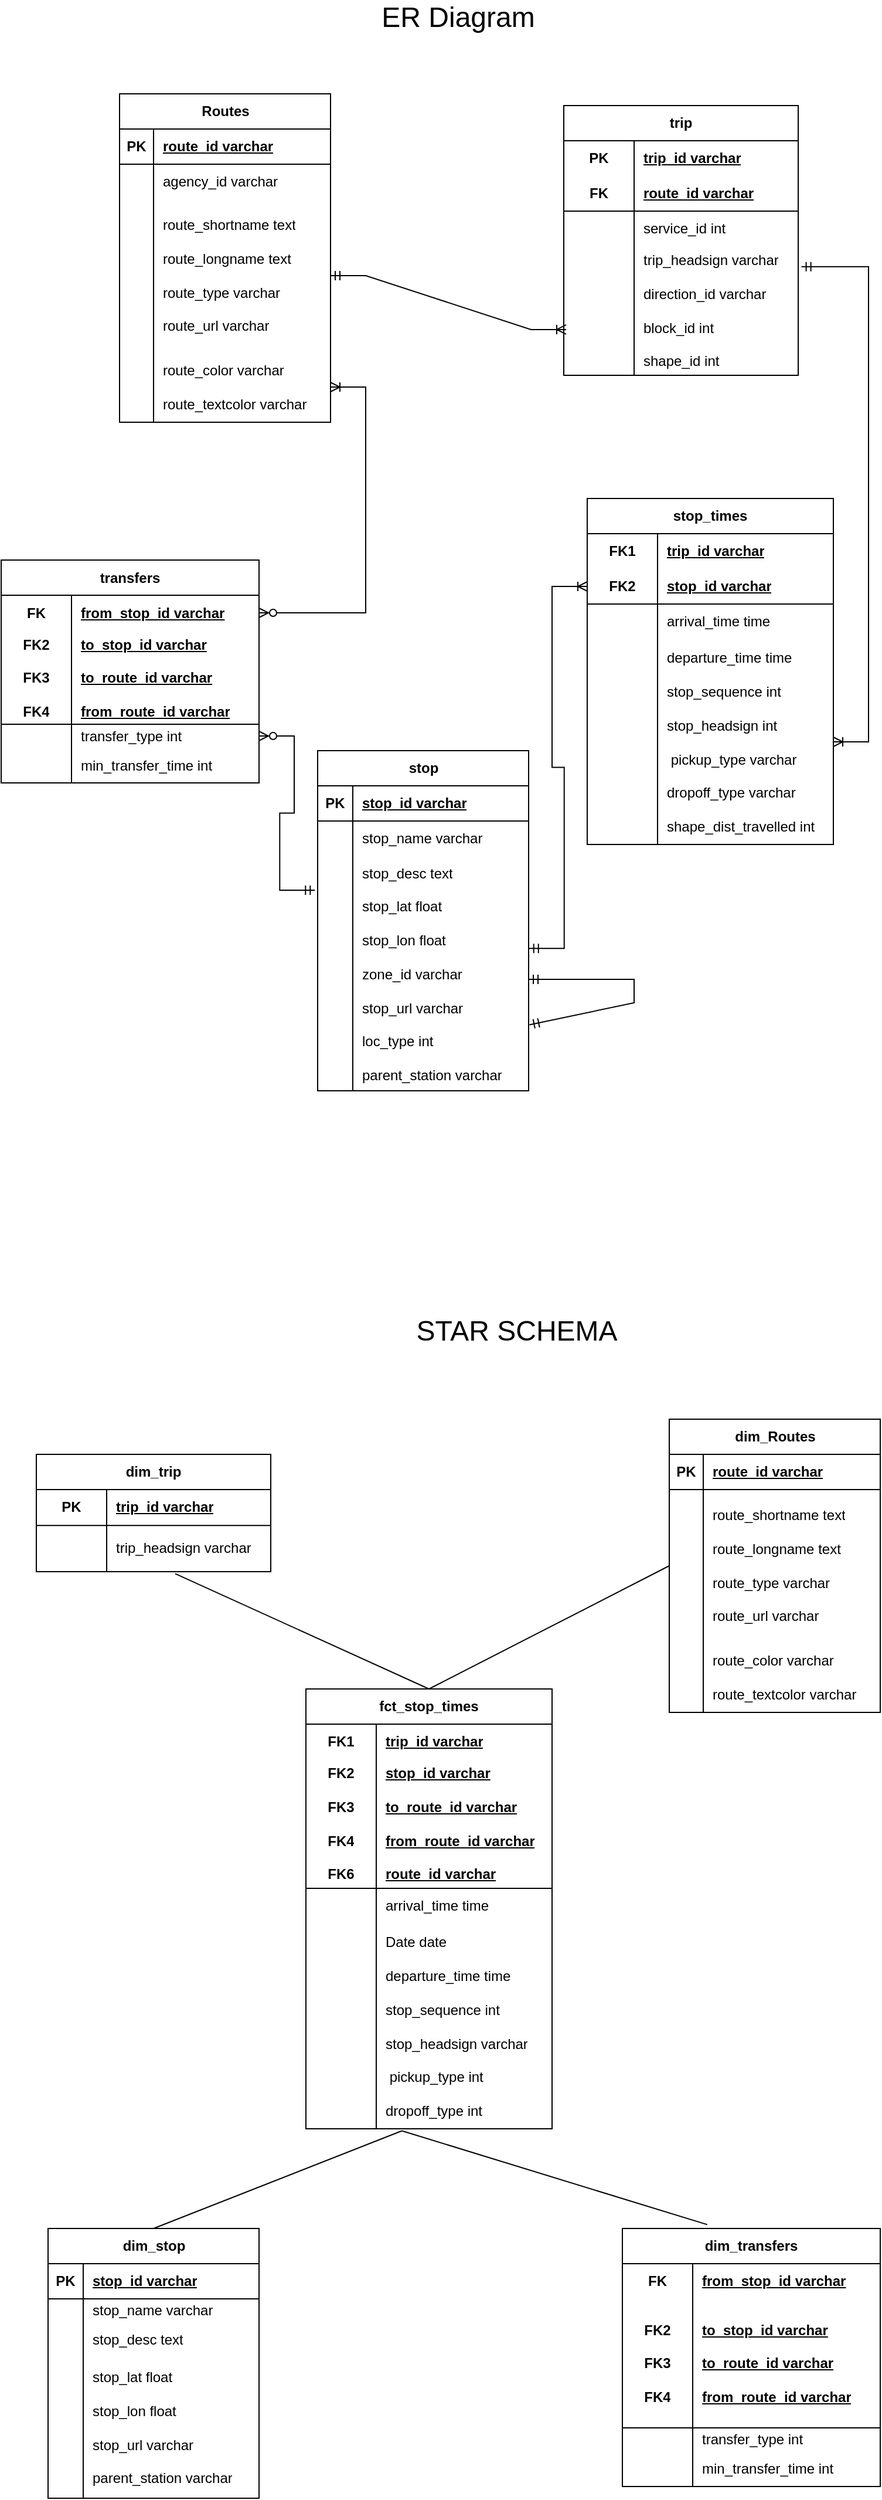 <mxfile version="22.0.2" type="device">
  <diagram id="R2lEEEUBdFMjLlhIrx00" name="Page-1">
    <mxGraphModel dx="1276" dy="606" grid="1" gridSize="10" guides="1" tooltips="1" connect="1" arrows="1" fold="1" page="1" pageScale="1" pageWidth="850" pageHeight="1100" math="0" shadow="0" extFonts="Permanent Marker^https://fonts.googleapis.com/css?family=Permanent+Marker">
      <root>
        <mxCell id="0" />
        <mxCell id="1" parent="0" />
        <mxCell id="BN0zJVYFSK5SitSiGwVD-1" value="Routes" style="shape=table;startSize=30;container=1;collapsible=1;childLayout=tableLayout;fixedRows=1;rowLines=0;fontStyle=1;align=center;resizeLast=1;html=1;" parent="1" vertex="1">
          <mxGeometry x="111" y="130" width="180" height="280" as="geometry" />
        </mxCell>
        <mxCell id="BN0zJVYFSK5SitSiGwVD-2" value="" style="shape=tableRow;horizontal=0;startSize=0;swimlaneHead=0;swimlaneBody=0;fillColor=none;collapsible=0;dropTarget=0;points=[[0,0.5],[1,0.5]];portConstraint=eastwest;top=0;left=0;right=0;bottom=1;" parent="BN0zJVYFSK5SitSiGwVD-1" vertex="1">
          <mxGeometry y="30" width="180" height="30" as="geometry" />
        </mxCell>
        <mxCell id="BN0zJVYFSK5SitSiGwVD-3" value="PK" style="shape=partialRectangle;connectable=0;fillColor=none;top=0;left=0;bottom=0;right=0;fontStyle=1;overflow=hidden;whiteSpace=wrap;html=1;" parent="BN0zJVYFSK5SitSiGwVD-2" vertex="1">
          <mxGeometry width="29" height="30" as="geometry">
            <mxRectangle width="29" height="30" as="alternateBounds" />
          </mxGeometry>
        </mxCell>
        <mxCell id="BN0zJVYFSK5SitSiGwVD-4" value="route_id varchar" style="shape=partialRectangle;connectable=0;fillColor=none;top=0;left=0;bottom=0;right=0;align=left;spacingLeft=6;fontStyle=5;overflow=hidden;whiteSpace=wrap;html=1;" parent="BN0zJVYFSK5SitSiGwVD-2" vertex="1">
          <mxGeometry x="29" width="151" height="30" as="geometry">
            <mxRectangle width="151" height="30" as="alternateBounds" />
          </mxGeometry>
        </mxCell>
        <mxCell id="BN0zJVYFSK5SitSiGwVD-5" value="" style="shape=tableRow;horizontal=0;startSize=0;swimlaneHead=0;swimlaneBody=0;fillColor=none;collapsible=0;dropTarget=0;points=[[0,0.5],[1,0.5]];portConstraint=eastwest;top=0;left=0;right=0;bottom=0;" parent="BN0zJVYFSK5SitSiGwVD-1" vertex="1">
          <mxGeometry y="60" width="180" height="30" as="geometry" />
        </mxCell>
        <mxCell id="BN0zJVYFSK5SitSiGwVD-6" value="" style="shape=partialRectangle;connectable=0;fillColor=none;top=0;left=0;bottom=0;right=0;editable=1;overflow=hidden;whiteSpace=wrap;html=1;" parent="BN0zJVYFSK5SitSiGwVD-5" vertex="1">
          <mxGeometry width="29" height="30" as="geometry">
            <mxRectangle width="29" height="30" as="alternateBounds" />
          </mxGeometry>
        </mxCell>
        <mxCell id="BN0zJVYFSK5SitSiGwVD-7" value="agency_id varchar" style="shape=partialRectangle;connectable=0;fillColor=none;top=0;left=0;bottom=0;right=0;align=left;spacingLeft=6;overflow=hidden;whiteSpace=wrap;html=1;" parent="BN0zJVYFSK5SitSiGwVD-5" vertex="1">
          <mxGeometry x="29" width="151" height="30" as="geometry">
            <mxRectangle width="151" height="30" as="alternateBounds" />
          </mxGeometry>
        </mxCell>
        <mxCell id="BN0zJVYFSK5SitSiGwVD-8" value="" style="shape=tableRow;horizontal=0;startSize=0;swimlaneHead=0;swimlaneBody=0;fillColor=none;collapsible=0;dropTarget=0;points=[[0,0.5],[1,0.5]];portConstraint=eastwest;top=0;left=0;right=0;bottom=0;" parent="BN0zJVYFSK5SitSiGwVD-1" vertex="1">
          <mxGeometry y="90" width="180" height="130" as="geometry" />
        </mxCell>
        <mxCell id="BN0zJVYFSK5SitSiGwVD-9" value="" style="shape=partialRectangle;connectable=0;fillColor=none;top=0;left=0;bottom=0;right=0;editable=1;overflow=hidden;whiteSpace=wrap;html=1;" parent="BN0zJVYFSK5SitSiGwVD-8" vertex="1">
          <mxGeometry width="29" height="130" as="geometry">
            <mxRectangle width="29" height="130" as="alternateBounds" />
          </mxGeometry>
        </mxCell>
        <mxCell id="BN0zJVYFSK5SitSiGwVD-10" value="route_shortname text&lt;br&gt;&lt;br&gt;route_longname text&lt;br&gt;&lt;br&gt;route_type varchar&lt;br&gt;&lt;br&gt;route_url varchar" style="shape=partialRectangle;connectable=0;fillColor=none;top=0;left=0;bottom=0;right=0;align=left;spacingLeft=6;overflow=hidden;whiteSpace=wrap;html=1;" parent="BN0zJVYFSK5SitSiGwVD-8" vertex="1">
          <mxGeometry x="29" width="151" height="130" as="geometry">
            <mxRectangle width="151" height="130" as="alternateBounds" />
          </mxGeometry>
        </mxCell>
        <mxCell id="BN0zJVYFSK5SitSiGwVD-11" value="" style="shape=tableRow;horizontal=0;startSize=0;swimlaneHead=0;swimlaneBody=0;fillColor=none;collapsible=0;dropTarget=0;points=[[0,0.5],[1,0.5]];portConstraint=eastwest;top=0;left=0;right=0;bottom=0;" parent="BN0zJVYFSK5SitSiGwVD-1" vertex="1">
          <mxGeometry y="220" width="180" height="60" as="geometry" />
        </mxCell>
        <mxCell id="BN0zJVYFSK5SitSiGwVD-12" value="" style="shape=partialRectangle;connectable=0;fillColor=none;top=0;left=0;bottom=0;right=0;editable=1;overflow=hidden;whiteSpace=wrap;html=1;" parent="BN0zJVYFSK5SitSiGwVD-11" vertex="1">
          <mxGeometry width="29" height="60" as="geometry">
            <mxRectangle width="29" height="60" as="alternateBounds" />
          </mxGeometry>
        </mxCell>
        <mxCell id="BN0zJVYFSK5SitSiGwVD-13" value="route_color varchar&lt;br&gt;&lt;br&gt;route_textcolor varchar" style="shape=partialRectangle;connectable=0;fillColor=none;top=0;left=0;bottom=0;right=0;align=left;spacingLeft=6;overflow=hidden;whiteSpace=wrap;html=1;" parent="BN0zJVYFSK5SitSiGwVD-11" vertex="1">
          <mxGeometry x="29" width="151" height="60" as="geometry">
            <mxRectangle width="151" height="60" as="alternateBounds" />
          </mxGeometry>
        </mxCell>
        <mxCell id="BN0zJVYFSK5SitSiGwVD-27" value="trip" style="shape=table;startSize=30;container=1;collapsible=1;childLayout=tableLayout;fixedRows=1;rowLines=0;fontStyle=1;align=center;resizeLast=1;html=1;whiteSpace=wrap;" parent="1" vertex="1">
          <mxGeometry x="490" y="140" width="200" height="230" as="geometry" />
        </mxCell>
        <mxCell id="BN0zJVYFSK5SitSiGwVD-28" value="" style="shape=tableRow;horizontal=0;startSize=0;swimlaneHead=0;swimlaneBody=0;fillColor=none;collapsible=0;dropTarget=0;points=[[0,0.5],[1,0.5]];portConstraint=eastwest;top=0;left=0;right=0;bottom=0;html=1;" parent="BN0zJVYFSK5SitSiGwVD-27" vertex="1">
          <mxGeometry y="30" width="200" height="30" as="geometry" />
        </mxCell>
        <mxCell id="BN0zJVYFSK5SitSiGwVD-29" value="PK" style="shape=partialRectangle;connectable=0;fillColor=none;top=0;left=0;bottom=0;right=0;fontStyle=1;overflow=hidden;html=1;whiteSpace=wrap;" parent="BN0zJVYFSK5SitSiGwVD-28" vertex="1">
          <mxGeometry width="60" height="30" as="geometry">
            <mxRectangle width="60" height="30" as="alternateBounds" />
          </mxGeometry>
        </mxCell>
        <mxCell id="BN0zJVYFSK5SitSiGwVD-30" value="trip_id varchar" style="shape=partialRectangle;connectable=0;fillColor=none;top=0;left=0;bottom=0;right=0;align=left;spacingLeft=6;fontStyle=5;overflow=hidden;html=1;whiteSpace=wrap;" parent="BN0zJVYFSK5SitSiGwVD-28" vertex="1">
          <mxGeometry x="60" width="140" height="30" as="geometry">
            <mxRectangle width="140" height="30" as="alternateBounds" />
          </mxGeometry>
        </mxCell>
        <mxCell id="BN0zJVYFSK5SitSiGwVD-31" value="" style="shape=tableRow;horizontal=0;startSize=0;swimlaneHead=0;swimlaneBody=0;fillColor=none;collapsible=0;dropTarget=0;points=[[0,0.5],[1,0.5]];portConstraint=eastwest;top=0;left=0;right=0;bottom=1;html=1;" parent="BN0zJVYFSK5SitSiGwVD-27" vertex="1">
          <mxGeometry y="60" width="200" height="30" as="geometry" />
        </mxCell>
        <mxCell id="BN0zJVYFSK5SitSiGwVD-32" value="FK" style="shape=partialRectangle;connectable=0;fillColor=none;top=0;left=0;bottom=0;right=0;fontStyle=1;overflow=hidden;html=1;whiteSpace=wrap;" parent="BN0zJVYFSK5SitSiGwVD-31" vertex="1">
          <mxGeometry width="60" height="30" as="geometry">
            <mxRectangle width="60" height="30" as="alternateBounds" />
          </mxGeometry>
        </mxCell>
        <mxCell id="BN0zJVYFSK5SitSiGwVD-33" value="route_id varchar" style="shape=partialRectangle;connectable=0;fillColor=none;top=0;left=0;bottom=0;right=0;align=left;spacingLeft=6;fontStyle=5;overflow=hidden;html=1;whiteSpace=wrap;" parent="BN0zJVYFSK5SitSiGwVD-31" vertex="1">
          <mxGeometry x="60" width="140" height="30" as="geometry">
            <mxRectangle width="140" height="30" as="alternateBounds" />
          </mxGeometry>
        </mxCell>
        <mxCell id="BN0zJVYFSK5SitSiGwVD-34" value="" style="shape=tableRow;horizontal=0;startSize=0;swimlaneHead=0;swimlaneBody=0;fillColor=none;collapsible=0;dropTarget=0;points=[[0,0.5],[1,0.5]];portConstraint=eastwest;top=0;left=0;right=0;bottom=0;html=1;" parent="BN0zJVYFSK5SitSiGwVD-27" vertex="1">
          <mxGeometry y="90" width="200" height="30" as="geometry" />
        </mxCell>
        <mxCell id="BN0zJVYFSK5SitSiGwVD-35" value="" style="shape=partialRectangle;connectable=0;fillColor=none;top=0;left=0;bottom=0;right=0;editable=1;overflow=hidden;html=1;whiteSpace=wrap;" parent="BN0zJVYFSK5SitSiGwVD-34" vertex="1">
          <mxGeometry width="60" height="30" as="geometry">
            <mxRectangle width="60" height="30" as="alternateBounds" />
          </mxGeometry>
        </mxCell>
        <mxCell id="BN0zJVYFSK5SitSiGwVD-36" value="service_id int" style="shape=partialRectangle;connectable=0;fillColor=none;top=0;left=0;bottom=0;right=0;align=left;spacingLeft=6;overflow=hidden;html=1;whiteSpace=wrap;" parent="BN0zJVYFSK5SitSiGwVD-34" vertex="1">
          <mxGeometry x="60" width="140" height="30" as="geometry">
            <mxRectangle width="140" height="30" as="alternateBounds" />
          </mxGeometry>
        </mxCell>
        <mxCell id="BN0zJVYFSK5SitSiGwVD-37" value="" style="shape=tableRow;horizontal=0;startSize=0;swimlaneHead=0;swimlaneBody=0;fillColor=none;collapsible=0;dropTarget=0;points=[[0,0.5],[1,0.5]];portConstraint=eastwest;top=0;left=0;right=0;bottom=0;html=1;" parent="BN0zJVYFSK5SitSiGwVD-27" vertex="1">
          <mxGeometry y="120" width="200" height="110" as="geometry" />
        </mxCell>
        <mxCell id="BN0zJVYFSK5SitSiGwVD-38" value="" style="shape=partialRectangle;connectable=0;fillColor=none;top=0;left=0;bottom=0;right=0;editable=1;overflow=hidden;html=1;whiteSpace=wrap;" parent="BN0zJVYFSK5SitSiGwVD-37" vertex="1">
          <mxGeometry width="60" height="110" as="geometry">
            <mxRectangle width="60" height="110" as="alternateBounds" />
          </mxGeometry>
        </mxCell>
        <mxCell id="BN0zJVYFSK5SitSiGwVD-39" value="trip_headsign varchar&lt;br&gt;&lt;br&gt;direction_id varchar&lt;br&gt;&lt;br&gt;block_id int&lt;br&gt;&lt;br&gt;shape_id int" style="shape=partialRectangle;connectable=0;fillColor=none;top=0;left=0;bottom=0;right=0;align=left;spacingLeft=6;overflow=hidden;html=1;whiteSpace=wrap;" parent="BN0zJVYFSK5SitSiGwVD-37" vertex="1">
          <mxGeometry x="60" width="140" height="110" as="geometry">
            <mxRectangle width="140" height="110" as="alternateBounds" />
          </mxGeometry>
        </mxCell>
        <mxCell id="BN0zJVYFSK5SitSiGwVD-54" value="stop_times" style="shape=table;startSize=30;container=1;collapsible=1;childLayout=tableLayout;fixedRows=1;rowLines=0;fontStyle=1;align=center;resizeLast=1;html=1;whiteSpace=wrap;" parent="1" vertex="1">
          <mxGeometry x="510" y="475" width="210" height="295" as="geometry" />
        </mxCell>
        <mxCell id="BN0zJVYFSK5SitSiGwVD-55" value="" style="shape=tableRow;horizontal=0;startSize=0;swimlaneHead=0;swimlaneBody=0;fillColor=none;collapsible=0;dropTarget=0;points=[[0,0.5],[1,0.5]];portConstraint=eastwest;top=0;left=0;right=0;bottom=0;html=1;" parent="BN0zJVYFSK5SitSiGwVD-54" vertex="1">
          <mxGeometry y="30" width="210" height="30" as="geometry" />
        </mxCell>
        <mxCell id="BN0zJVYFSK5SitSiGwVD-56" value="FK1" style="shape=partialRectangle;connectable=0;fillColor=none;top=0;left=0;bottom=0;right=0;fontStyle=1;overflow=hidden;html=1;whiteSpace=wrap;" parent="BN0zJVYFSK5SitSiGwVD-55" vertex="1">
          <mxGeometry width="60" height="30" as="geometry">
            <mxRectangle width="60" height="30" as="alternateBounds" />
          </mxGeometry>
        </mxCell>
        <mxCell id="BN0zJVYFSK5SitSiGwVD-57" value="trip_id varchar" style="shape=partialRectangle;connectable=0;fillColor=none;top=0;left=0;bottom=0;right=0;align=left;spacingLeft=6;fontStyle=5;overflow=hidden;html=1;whiteSpace=wrap;" parent="BN0zJVYFSK5SitSiGwVD-55" vertex="1">
          <mxGeometry x="60" width="150" height="30" as="geometry">
            <mxRectangle width="150" height="30" as="alternateBounds" />
          </mxGeometry>
        </mxCell>
        <mxCell id="BN0zJVYFSK5SitSiGwVD-58" value="" style="shape=tableRow;horizontal=0;startSize=0;swimlaneHead=0;swimlaneBody=0;fillColor=none;collapsible=0;dropTarget=0;points=[[0,0.5],[1,0.5]];portConstraint=eastwest;top=0;left=0;right=0;bottom=1;html=1;" parent="BN0zJVYFSK5SitSiGwVD-54" vertex="1">
          <mxGeometry y="60" width="210" height="30" as="geometry" />
        </mxCell>
        <mxCell id="BN0zJVYFSK5SitSiGwVD-59" value="FK2" style="shape=partialRectangle;connectable=0;fillColor=none;top=0;left=0;bottom=0;right=0;fontStyle=1;overflow=hidden;html=1;whiteSpace=wrap;" parent="BN0zJVYFSK5SitSiGwVD-58" vertex="1">
          <mxGeometry width="60" height="30" as="geometry">
            <mxRectangle width="60" height="30" as="alternateBounds" />
          </mxGeometry>
        </mxCell>
        <mxCell id="BN0zJVYFSK5SitSiGwVD-60" value="stop_id varchar" style="shape=partialRectangle;connectable=0;fillColor=none;top=0;left=0;bottom=0;right=0;align=left;spacingLeft=6;fontStyle=5;overflow=hidden;html=1;whiteSpace=wrap;" parent="BN0zJVYFSK5SitSiGwVD-58" vertex="1">
          <mxGeometry x="60" width="150" height="30" as="geometry">
            <mxRectangle width="150" height="30" as="alternateBounds" />
          </mxGeometry>
        </mxCell>
        <mxCell id="BN0zJVYFSK5SitSiGwVD-61" value="" style="shape=tableRow;horizontal=0;startSize=0;swimlaneHead=0;swimlaneBody=0;fillColor=none;collapsible=0;dropTarget=0;points=[[0,0.5],[1,0.5]];portConstraint=eastwest;top=0;left=0;right=0;bottom=0;html=1;" parent="BN0zJVYFSK5SitSiGwVD-54" vertex="1">
          <mxGeometry y="90" width="210" height="30" as="geometry" />
        </mxCell>
        <mxCell id="BN0zJVYFSK5SitSiGwVD-62" value="" style="shape=partialRectangle;connectable=0;fillColor=none;top=0;left=0;bottom=0;right=0;editable=1;overflow=hidden;html=1;whiteSpace=wrap;" parent="BN0zJVYFSK5SitSiGwVD-61" vertex="1">
          <mxGeometry width="60" height="30" as="geometry">
            <mxRectangle width="60" height="30" as="alternateBounds" />
          </mxGeometry>
        </mxCell>
        <mxCell id="BN0zJVYFSK5SitSiGwVD-63" value="arrival_time time" style="shape=partialRectangle;connectable=0;fillColor=none;top=0;left=0;bottom=0;right=0;align=left;spacingLeft=6;overflow=hidden;html=1;whiteSpace=wrap;" parent="BN0zJVYFSK5SitSiGwVD-61" vertex="1">
          <mxGeometry x="60" width="150" height="30" as="geometry">
            <mxRectangle width="150" height="30" as="alternateBounds" />
          </mxGeometry>
        </mxCell>
        <mxCell id="BN0zJVYFSK5SitSiGwVD-64" value="" style="shape=tableRow;horizontal=0;startSize=0;swimlaneHead=0;swimlaneBody=0;fillColor=none;collapsible=0;dropTarget=0;points=[[0,0.5],[1,0.5]];portConstraint=eastwest;top=0;left=0;right=0;bottom=0;html=1;" parent="BN0zJVYFSK5SitSiGwVD-54" vertex="1">
          <mxGeometry y="120" width="210" height="175" as="geometry" />
        </mxCell>
        <mxCell id="BN0zJVYFSK5SitSiGwVD-65" value="" style="shape=partialRectangle;connectable=0;fillColor=none;top=0;left=0;bottom=0;right=0;editable=1;overflow=hidden;html=1;whiteSpace=wrap;" parent="BN0zJVYFSK5SitSiGwVD-64" vertex="1">
          <mxGeometry width="60" height="175" as="geometry">
            <mxRectangle width="60" height="175" as="alternateBounds" />
          </mxGeometry>
        </mxCell>
        <mxCell id="BN0zJVYFSK5SitSiGwVD-66" value="departure_time time&lt;br&gt;&lt;br&gt;stop_sequence int&lt;br&gt;&lt;br&gt;stop_headsign int&lt;br&gt;&lt;br&gt;&amp;nbsp;pickup_type varchar&lt;br&gt;&lt;br&gt;dropoff_type varchar&lt;br&gt;&lt;br&gt;shape_dist_travelled int" style="shape=partialRectangle;connectable=0;fillColor=none;top=0;left=0;bottom=0;right=0;align=left;spacingLeft=6;overflow=hidden;html=1;whiteSpace=wrap;" parent="BN0zJVYFSK5SitSiGwVD-64" vertex="1">
          <mxGeometry x="60" width="150" height="175" as="geometry">
            <mxRectangle width="150" height="175" as="alternateBounds" />
          </mxGeometry>
        </mxCell>
        <mxCell id="BN0zJVYFSK5SitSiGwVD-67" value="transfers" style="shape=table;startSize=30;container=1;collapsible=1;childLayout=tableLayout;fixedRows=1;rowLines=0;fontStyle=1;align=center;resizeLast=1;html=1;whiteSpace=wrap;" parent="1" vertex="1">
          <mxGeometry x="10" y="527.5" width="220" height="190" as="geometry" />
        </mxCell>
        <mxCell id="BN0zJVYFSK5SitSiGwVD-68" value="" style="shape=tableRow;horizontal=0;startSize=0;swimlaneHead=0;swimlaneBody=0;fillColor=none;collapsible=0;dropTarget=0;points=[[0,0.5],[1,0.5]];portConstraint=eastwest;top=0;left=0;right=0;bottom=0;html=1;" parent="BN0zJVYFSK5SitSiGwVD-67" vertex="1">
          <mxGeometry y="30" width="220" height="30" as="geometry" />
        </mxCell>
        <mxCell id="BN0zJVYFSK5SitSiGwVD-69" value="FK" style="shape=partialRectangle;connectable=0;fillColor=none;top=0;left=0;bottom=0;right=0;fontStyle=1;overflow=hidden;html=1;whiteSpace=wrap;" parent="BN0zJVYFSK5SitSiGwVD-68" vertex="1">
          <mxGeometry width="60" height="30" as="geometry">
            <mxRectangle width="60" height="30" as="alternateBounds" />
          </mxGeometry>
        </mxCell>
        <mxCell id="BN0zJVYFSK5SitSiGwVD-70" value="from_stop_id varchar" style="shape=partialRectangle;connectable=0;fillColor=none;top=0;left=0;bottom=0;right=0;align=left;spacingLeft=6;fontStyle=5;overflow=hidden;html=1;whiteSpace=wrap;" parent="BN0zJVYFSK5SitSiGwVD-68" vertex="1">
          <mxGeometry x="60" width="160" height="30" as="geometry">
            <mxRectangle width="160" height="30" as="alternateBounds" />
          </mxGeometry>
        </mxCell>
        <mxCell id="BN0zJVYFSK5SitSiGwVD-71" value="" style="shape=tableRow;horizontal=0;startSize=0;swimlaneHead=0;swimlaneBody=0;fillColor=none;collapsible=0;dropTarget=0;points=[[0,0.5],[1,0.5]];portConstraint=eastwest;top=0;left=0;right=0;bottom=1;html=1;" parent="BN0zJVYFSK5SitSiGwVD-67" vertex="1">
          <mxGeometry y="60" width="220" height="80" as="geometry" />
        </mxCell>
        <mxCell id="BN0zJVYFSK5SitSiGwVD-72" value="FK2&lt;br&gt;&lt;br&gt;FK3&lt;br&gt;&lt;br&gt;FK4" style="shape=partialRectangle;connectable=0;fillColor=none;top=0;left=0;bottom=0;right=0;fontStyle=1;overflow=hidden;html=1;whiteSpace=wrap;" parent="BN0zJVYFSK5SitSiGwVD-71" vertex="1">
          <mxGeometry width="60" height="80" as="geometry">
            <mxRectangle width="60" height="80" as="alternateBounds" />
          </mxGeometry>
        </mxCell>
        <mxCell id="BN0zJVYFSK5SitSiGwVD-73" value="to_stop_id varchar&lt;br&gt;&lt;br&gt;to_route_id varchar&lt;br&gt;&lt;br&gt;from_route_id varchar" style="shape=partialRectangle;connectable=0;fillColor=none;top=0;left=0;bottom=0;right=0;align=left;spacingLeft=6;fontStyle=5;overflow=hidden;html=1;whiteSpace=wrap;" parent="BN0zJVYFSK5SitSiGwVD-71" vertex="1">
          <mxGeometry x="60" width="160" height="80" as="geometry">
            <mxRectangle width="160" height="80" as="alternateBounds" />
          </mxGeometry>
        </mxCell>
        <mxCell id="BN0zJVYFSK5SitSiGwVD-74" value="" style="shape=tableRow;horizontal=0;startSize=0;swimlaneHead=0;swimlaneBody=0;fillColor=none;collapsible=0;dropTarget=0;points=[[0,0.5],[1,0.5]];portConstraint=eastwest;top=0;left=0;right=0;bottom=0;html=1;" parent="BN0zJVYFSK5SitSiGwVD-67" vertex="1">
          <mxGeometry y="140" width="220" height="20" as="geometry" />
        </mxCell>
        <mxCell id="BN0zJVYFSK5SitSiGwVD-75" value="" style="shape=partialRectangle;connectable=0;fillColor=none;top=0;left=0;bottom=0;right=0;editable=1;overflow=hidden;html=1;whiteSpace=wrap;" parent="BN0zJVYFSK5SitSiGwVD-74" vertex="1">
          <mxGeometry width="60" height="20" as="geometry">
            <mxRectangle width="60" height="20" as="alternateBounds" />
          </mxGeometry>
        </mxCell>
        <mxCell id="BN0zJVYFSK5SitSiGwVD-76" value="transfer_type int" style="shape=partialRectangle;connectable=0;fillColor=none;top=0;left=0;bottom=0;right=0;align=left;spacingLeft=6;overflow=hidden;html=1;whiteSpace=wrap;" parent="BN0zJVYFSK5SitSiGwVD-74" vertex="1">
          <mxGeometry x="60" width="160" height="20" as="geometry">
            <mxRectangle width="160" height="20" as="alternateBounds" />
          </mxGeometry>
        </mxCell>
        <mxCell id="BN0zJVYFSK5SitSiGwVD-77" value="" style="shape=tableRow;horizontal=0;startSize=0;swimlaneHead=0;swimlaneBody=0;fillColor=none;collapsible=0;dropTarget=0;points=[[0,0.5],[1,0.5]];portConstraint=eastwest;top=0;left=0;right=0;bottom=0;html=1;" parent="BN0zJVYFSK5SitSiGwVD-67" vertex="1">
          <mxGeometry y="160" width="220" height="30" as="geometry" />
        </mxCell>
        <mxCell id="BN0zJVYFSK5SitSiGwVD-78" value="" style="shape=partialRectangle;connectable=0;fillColor=none;top=0;left=0;bottom=0;right=0;editable=1;overflow=hidden;html=1;whiteSpace=wrap;" parent="BN0zJVYFSK5SitSiGwVD-77" vertex="1">
          <mxGeometry width="60" height="30" as="geometry">
            <mxRectangle width="60" height="30" as="alternateBounds" />
          </mxGeometry>
        </mxCell>
        <mxCell id="BN0zJVYFSK5SitSiGwVD-79" value="min_transfer_time int" style="shape=partialRectangle;connectable=0;fillColor=none;top=0;left=0;bottom=0;right=0;align=left;spacingLeft=6;overflow=hidden;html=1;whiteSpace=wrap;" parent="BN0zJVYFSK5SitSiGwVD-77" vertex="1">
          <mxGeometry x="60" width="160" height="30" as="geometry">
            <mxRectangle width="160" height="30" as="alternateBounds" />
          </mxGeometry>
        </mxCell>
        <mxCell id="BN0zJVYFSK5SitSiGwVD-82" value="" style="edgeStyle=entityRelationEdgeStyle;fontSize=12;html=1;endArrow=ERoneToMany;startArrow=ERmandOne;rounded=0;entryX=0;entryY=0.5;entryDx=0;entryDy=0;exitX=1.002;exitY=0.286;exitDx=0;exitDy=0;exitPerimeter=0;" parent="1" source="BN0zJVYFSK5SitSiGwVD-51" target="BN0zJVYFSK5SitSiGwVD-58" edge="1">
          <mxGeometry width="100" height="100" relative="1" as="geometry">
            <mxPoint x="300" y="655" as="sourcePoint" />
            <mxPoint x="400" y="555" as="targetPoint" />
          </mxGeometry>
        </mxCell>
        <mxCell id="BN0zJVYFSK5SitSiGwVD-83" value="" style="edgeStyle=entityRelationEdgeStyle;fontSize=12;html=1;endArrow=ERoneToMany;startArrow=ERmandOne;rounded=0;exitX=1.014;exitY=0.158;exitDx=0;exitDy=0;exitPerimeter=0;" parent="1" source="BN0zJVYFSK5SitSiGwVD-37" target="BN0zJVYFSK5SitSiGwVD-64" edge="1">
          <mxGeometry width="100" height="100" relative="1" as="geometry">
            <mxPoint x="370" y="550" as="sourcePoint" />
            <mxPoint x="470" y="450" as="targetPoint" />
            <Array as="points">
              <mxPoint x="410" y="440" />
            </Array>
          </mxGeometry>
        </mxCell>
        <mxCell id="BN0zJVYFSK5SitSiGwVD-152" value="" style="endArrow=none;html=1;rounded=0;exitX=0.5;exitY=0;exitDx=0;exitDy=0;entryX=0.592;entryY=1.042;entryDx=0;entryDy=0;entryPerimeter=0;" parent="1" source="BN0zJVYFSK5SitSiGwVD-99" target="BN0zJVYFSK5SitSiGwVD-148" edge="1">
          <mxGeometry relative="1" as="geometry">
            <mxPoint x="265" y="1500" as="sourcePoint" />
            <mxPoint x="350" y="1310" as="targetPoint" />
          </mxGeometry>
        </mxCell>
        <mxCell id="BN0zJVYFSK5SitSiGwVD-153" value="" style="endArrow=none;html=1;rounded=0;entryX=0.5;entryY=0;entryDx=0;entryDy=0;exitX=0.39;exitY=1.01;exitDx=0;exitDy=0;exitPerimeter=0;" parent="1" source="BN0zJVYFSK5SitSiGwVD-109" target="BN0zJVYFSK5SitSiGwVD-112" edge="1">
          <mxGeometry relative="1" as="geometry">
            <mxPoint x="275" y="1510" as="sourcePoint" />
            <mxPoint x="435" y="1510" as="targetPoint" />
          </mxGeometry>
        </mxCell>
        <mxCell id="BN0zJVYFSK5SitSiGwVD-154" value="" style="endArrow=none;html=1;rounded=0;entryX=0.329;entryY=-0.015;entryDx=0;entryDy=0;exitX=0.39;exitY=1.01;exitDx=0;exitDy=0;exitPerimeter=0;entryPerimeter=0;" parent="1" source="BN0zJVYFSK5SitSiGwVD-109" target="BN0zJVYFSK5SitSiGwVD-86" edge="1">
          <mxGeometry relative="1" as="geometry">
            <mxPoint x="430" y="1510" as="sourcePoint" />
            <mxPoint x="590" y="1510" as="targetPoint" />
          </mxGeometry>
        </mxCell>
        <mxCell id="BN0zJVYFSK5SitSiGwVD-155" value="" style="endArrow=none;html=1;rounded=0;exitX=0.5;exitY=0;exitDx=0;exitDy=0;entryX=0;entryY=0.5;entryDx=0;entryDy=0;" parent="1" source="BN0zJVYFSK5SitSiGwVD-99" target="BN0zJVYFSK5SitSiGwVD-132" edge="1">
          <mxGeometry relative="1" as="geometry">
            <mxPoint x="440" y="1510" as="sourcePoint" />
            <mxPoint x="630" y="1320" as="targetPoint" />
          </mxGeometry>
        </mxCell>
        <mxCell id="BN0zJVYFSK5SitSiGwVD-84" value="" style="edgeStyle=entityRelationEdgeStyle;fontSize=12;html=1;endArrow=ERoneToMany;startArrow=ERmandOne;rounded=0;exitX=1;exitY=0.5;exitDx=0;exitDy=0;entryX=0.01;entryY=0.645;entryDx=0;entryDy=0;entryPerimeter=0;" parent="1" source="BN0zJVYFSK5SitSiGwVD-8" target="BN0zJVYFSK5SitSiGwVD-37" edge="1">
          <mxGeometry width="100" height="100" relative="1" as="geometry">
            <mxPoint x="370" y="430" as="sourcePoint" />
            <mxPoint x="470" y="330" as="targetPoint" />
          </mxGeometry>
        </mxCell>
        <mxCell id="BN0zJVYFSK5SitSiGwVD-158" value="" style="edgeStyle=entityRelationEdgeStyle;fontSize=12;html=1;endArrow=ERzeroToMany;startArrow=ERmandOne;rounded=0;exitX=-0.013;exitY=0.967;exitDx=0;exitDy=0;exitPerimeter=0;" parent="1" source="BN0zJVYFSK5SitSiGwVD-48" target="BN0zJVYFSK5SitSiGwVD-74" edge="1">
          <mxGeometry width="100" height="100" relative="1" as="geometry">
            <mxPoint x="340" y="680" as="sourcePoint" />
            <mxPoint x="380" y="670" as="targetPoint" />
          </mxGeometry>
        </mxCell>
        <mxCell id="BN0zJVYFSK5SitSiGwVD-99" value="fct_stop_times" style="shape=table;startSize=30;container=1;collapsible=1;childLayout=tableLayout;fixedRows=1;rowLines=0;fontStyle=1;align=center;resizeLast=1;html=1;whiteSpace=wrap;" parent="1" vertex="1">
          <mxGeometry x="270" y="1490" width="210" height="375" as="geometry" />
        </mxCell>
        <mxCell id="BN0zJVYFSK5SitSiGwVD-100" value="" style="shape=tableRow;horizontal=0;startSize=0;swimlaneHead=0;swimlaneBody=0;fillColor=none;collapsible=0;dropTarget=0;points=[[0,0.5],[1,0.5]];portConstraint=eastwest;top=0;left=0;right=0;bottom=0;html=1;" parent="BN0zJVYFSK5SitSiGwVD-99" vertex="1">
          <mxGeometry y="30" width="210" height="30" as="geometry" />
        </mxCell>
        <mxCell id="BN0zJVYFSK5SitSiGwVD-101" value="FK1" style="shape=partialRectangle;connectable=0;fillColor=none;top=0;left=0;bottom=0;right=0;fontStyle=1;overflow=hidden;html=1;whiteSpace=wrap;" parent="BN0zJVYFSK5SitSiGwVD-100" vertex="1">
          <mxGeometry width="60" height="30" as="geometry">
            <mxRectangle width="60" height="30" as="alternateBounds" />
          </mxGeometry>
        </mxCell>
        <mxCell id="BN0zJVYFSK5SitSiGwVD-102" value="trip_id varchar" style="shape=partialRectangle;connectable=0;fillColor=none;top=0;left=0;bottom=0;right=0;align=left;spacingLeft=6;fontStyle=5;overflow=hidden;html=1;whiteSpace=wrap;" parent="BN0zJVYFSK5SitSiGwVD-100" vertex="1">
          <mxGeometry x="60" width="150" height="30" as="geometry">
            <mxRectangle width="150" height="30" as="alternateBounds" />
          </mxGeometry>
        </mxCell>
        <mxCell id="BN0zJVYFSK5SitSiGwVD-103" value="" style="shape=tableRow;horizontal=0;startSize=0;swimlaneHead=0;swimlaneBody=0;fillColor=none;collapsible=0;dropTarget=0;points=[[0,0.5],[1,0.5]];portConstraint=eastwest;top=0;left=0;right=0;bottom=1;html=1;" parent="BN0zJVYFSK5SitSiGwVD-99" vertex="1">
          <mxGeometry y="60" width="210" height="110" as="geometry" />
        </mxCell>
        <mxCell id="BN0zJVYFSK5SitSiGwVD-104" value="FK2&lt;br&gt;&lt;br&gt;FK3&lt;br&gt;&lt;br&gt;FK4&lt;br&gt;&lt;br&gt;FK6" style="shape=partialRectangle;connectable=0;fillColor=none;top=0;left=0;bottom=0;right=0;fontStyle=1;overflow=hidden;html=1;whiteSpace=wrap;" parent="BN0zJVYFSK5SitSiGwVD-103" vertex="1">
          <mxGeometry width="60" height="110" as="geometry">
            <mxRectangle width="60" height="110" as="alternateBounds" />
          </mxGeometry>
        </mxCell>
        <mxCell id="BN0zJVYFSK5SitSiGwVD-105" value="stop_id varchar&lt;br&gt;&lt;br&gt;to_route_id varchar&lt;br&gt;&lt;br&gt;from_route_id varchar&lt;br&gt;&lt;br&gt;route_id varchar" style="shape=partialRectangle;connectable=0;fillColor=none;top=0;left=0;bottom=0;right=0;align=left;spacingLeft=6;fontStyle=5;overflow=hidden;html=1;whiteSpace=wrap;" parent="BN0zJVYFSK5SitSiGwVD-103" vertex="1">
          <mxGeometry x="60" width="150" height="110" as="geometry">
            <mxRectangle width="150" height="110" as="alternateBounds" />
          </mxGeometry>
        </mxCell>
        <mxCell id="BN0zJVYFSK5SitSiGwVD-106" value="" style="shape=tableRow;horizontal=0;startSize=0;swimlaneHead=0;swimlaneBody=0;fillColor=none;collapsible=0;dropTarget=0;points=[[0,0.5],[1,0.5]];portConstraint=eastwest;top=0;left=0;right=0;bottom=0;html=1;" parent="BN0zJVYFSK5SitSiGwVD-99" vertex="1">
          <mxGeometry y="170" width="210" height="30" as="geometry" />
        </mxCell>
        <mxCell id="BN0zJVYFSK5SitSiGwVD-107" value="" style="shape=partialRectangle;connectable=0;fillColor=none;top=0;left=0;bottom=0;right=0;editable=1;overflow=hidden;html=1;whiteSpace=wrap;" parent="BN0zJVYFSK5SitSiGwVD-106" vertex="1">
          <mxGeometry width="60" height="30" as="geometry">
            <mxRectangle width="60" height="30" as="alternateBounds" />
          </mxGeometry>
        </mxCell>
        <mxCell id="BN0zJVYFSK5SitSiGwVD-108" value="arrival_time time" style="shape=partialRectangle;connectable=0;fillColor=none;top=0;left=0;bottom=0;right=0;align=left;spacingLeft=6;overflow=hidden;html=1;whiteSpace=wrap;" parent="BN0zJVYFSK5SitSiGwVD-106" vertex="1">
          <mxGeometry x="60" width="150" height="30" as="geometry">
            <mxRectangle width="150" height="30" as="alternateBounds" />
          </mxGeometry>
        </mxCell>
        <mxCell id="BN0zJVYFSK5SitSiGwVD-109" value="" style="shape=tableRow;horizontal=0;startSize=0;swimlaneHead=0;swimlaneBody=0;fillColor=none;collapsible=0;dropTarget=0;points=[[0,0.5],[1,0.5]];portConstraint=eastwest;top=0;left=0;right=0;bottom=0;html=1;" parent="BN0zJVYFSK5SitSiGwVD-99" vertex="1">
          <mxGeometry y="200" width="210" height="175" as="geometry" />
        </mxCell>
        <mxCell id="BN0zJVYFSK5SitSiGwVD-110" value="" style="shape=partialRectangle;connectable=0;fillColor=none;top=0;left=0;bottom=0;right=0;editable=1;overflow=hidden;html=1;whiteSpace=wrap;" parent="BN0zJVYFSK5SitSiGwVD-109" vertex="1">
          <mxGeometry width="60" height="175" as="geometry">
            <mxRectangle width="60" height="175" as="alternateBounds" />
          </mxGeometry>
        </mxCell>
        <mxCell id="BN0zJVYFSK5SitSiGwVD-111" value="Date date&lt;br&gt;&lt;br&gt;departure_time time&lt;br&gt;&lt;br&gt;stop_sequence int&lt;br&gt;&lt;br&gt;stop_headsign varchar&lt;br&gt;&lt;br&gt;&amp;nbsp;pickup_type int&lt;br&gt;&lt;br&gt;dropoff_type int" style="shape=partialRectangle;connectable=0;fillColor=none;top=0;left=0;bottom=0;right=0;align=left;spacingLeft=6;overflow=hidden;html=1;whiteSpace=wrap;" parent="BN0zJVYFSK5SitSiGwVD-109" vertex="1">
          <mxGeometry x="60" width="150" height="175" as="geometry">
            <mxRectangle width="150" height="175" as="alternateBounds" />
          </mxGeometry>
        </mxCell>
        <mxCell id="BN0zJVYFSK5SitSiGwVD-125" value="dim_Routes" style="shape=table;startSize=30;container=1;collapsible=1;childLayout=tableLayout;fixedRows=1;rowLines=0;fontStyle=1;align=center;resizeLast=1;html=1;" parent="1" vertex="1">
          <mxGeometry x="580" y="1260" width="180" height="250" as="geometry" />
        </mxCell>
        <mxCell id="BN0zJVYFSK5SitSiGwVD-126" value="" style="shape=tableRow;horizontal=0;startSize=0;swimlaneHead=0;swimlaneBody=0;fillColor=none;collapsible=0;dropTarget=0;points=[[0,0.5],[1,0.5]];portConstraint=eastwest;top=0;left=0;right=0;bottom=1;" parent="BN0zJVYFSK5SitSiGwVD-125" vertex="1">
          <mxGeometry y="30" width="180" height="30" as="geometry" />
        </mxCell>
        <mxCell id="BN0zJVYFSK5SitSiGwVD-127" value="PK" style="shape=partialRectangle;connectable=0;fillColor=none;top=0;left=0;bottom=0;right=0;fontStyle=1;overflow=hidden;whiteSpace=wrap;html=1;" parent="BN0zJVYFSK5SitSiGwVD-126" vertex="1">
          <mxGeometry width="29" height="30" as="geometry">
            <mxRectangle width="29" height="30" as="alternateBounds" />
          </mxGeometry>
        </mxCell>
        <mxCell id="BN0zJVYFSK5SitSiGwVD-128" value="route_id varchar" style="shape=partialRectangle;connectable=0;fillColor=none;top=0;left=0;bottom=0;right=0;align=left;spacingLeft=6;fontStyle=5;overflow=hidden;whiteSpace=wrap;html=1;" parent="BN0zJVYFSK5SitSiGwVD-126" vertex="1">
          <mxGeometry x="29" width="151" height="30" as="geometry">
            <mxRectangle width="151" height="30" as="alternateBounds" />
          </mxGeometry>
        </mxCell>
        <mxCell id="BN0zJVYFSK5SitSiGwVD-132" value="" style="shape=tableRow;horizontal=0;startSize=0;swimlaneHead=0;swimlaneBody=0;fillColor=none;collapsible=0;dropTarget=0;points=[[0,0.5],[1,0.5]];portConstraint=eastwest;top=0;left=0;right=0;bottom=0;" parent="BN0zJVYFSK5SitSiGwVD-125" vertex="1">
          <mxGeometry y="60" width="180" height="130" as="geometry" />
        </mxCell>
        <mxCell id="BN0zJVYFSK5SitSiGwVD-133" value="" style="shape=partialRectangle;connectable=0;fillColor=none;top=0;left=0;bottom=0;right=0;editable=1;overflow=hidden;whiteSpace=wrap;html=1;" parent="BN0zJVYFSK5SitSiGwVD-132" vertex="1">
          <mxGeometry width="29" height="130" as="geometry">
            <mxRectangle width="29" height="130" as="alternateBounds" />
          </mxGeometry>
        </mxCell>
        <mxCell id="BN0zJVYFSK5SitSiGwVD-134" value="route_shortname text&lt;br&gt;&lt;br&gt;route_longname text&lt;br&gt;&lt;br&gt;route_type varchar&lt;br&gt;&lt;br&gt;route_url varchar" style="shape=partialRectangle;connectable=0;fillColor=none;top=0;left=0;bottom=0;right=0;align=left;spacingLeft=6;overflow=hidden;whiteSpace=wrap;html=1;" parent="BN0zJVYFSK5SitSiGwVD-132" vertex="1">
          <mxGeometry x="29" width="151" height="130" as="geometry">
            <mxRectangle width="151" height="130" as="alternateBounds" />
          </mxGeometry>
        </mxCell>
        <mxCell id="BN0zJVYFSK5SitSiGwVD-135" value="" style="shape=tableRow;horizontal=0;startSize=0;swimlaneHead=0;swimlaneBody=0;fillColor=none;collapsible=0;dropTarget=0;points=[[0,0.5],[1,0.5]];portConstraint=eastwest;top=0;left=0;right=0;bottom=0;" parent="BN0zJVYFSK5SitSiGwVD-125" vertex="1">
          <mxGeometry y="190" width="180" height="60" as="geometry" />
        </mxCell>
        <mxCell id="BN0zJVYFSK5SitSiGwVD-136" value="" style="shape=partialRectangle;connectable=0;fillColor=none;top=0;left=0;bottom=0;right=0;editable=1;overflow=hidden;whiteSpace=wrap;html=1;" parent="BN0zJVYFSK5SitSiGwVD-135" vertex="1">
          <mxGeometry width="29" height="60" as="geometry">
            <mxRectangle width="29" height="60" as="alternateBounds" />
          </mxGeometry>
        </mxCell>
        <mxCell id="BN0zJVYFSK5SitSiGwVD-137" value="route_color varchar&lt;br&gt;&lt;br&gt;route_textcolor varchar" style="shape=partialRectangle;connectable=0;fillColor=none;top=0;left=0;bottom=0;right=0;align=left;spacingLeft=6;overflow=hidden;whiteSpace=wrap;html=1;" parent="BN0zJVYFSK5SitSiGwVD-135" vertex="1">
          <mxGeometry x="29" width="151" height="60" as="geometry">
            <mxRectangle width="151" height="60" as="alternateBounds" />
          </mxGeometry>
        </mxCell>
        <mxCell id="BN0zJVYFSK5SitSiGwVD-112" value="dim_stop" style="shape=table;startSize=30;container=1;collapsible=1;childLayout=tableLayout;fixedRows=1;rowLines=0;fontStyle=1;align=center;resizeLast=1;html=1;" parent="1" vertex="1">
          <mxGeometry x="50" y="1950" width="180" height="230" as="geometry" />
        </mxCell>
        <mxCell id="BN0zJVYFSK5SitSiGwVD-113" value="" style="shape=tableRow;horizontal=0;startSize=0;swimlaneHead=0;swimlaneBody=0;fillColor=none;collapsible=0;dropTarget=0;points=[[0,0.5],[1,0.5]];portConstraint=eastwest;top=0;left=0;right=0;bottom=1;" parent="BN0zJVYFSK5SitSiGwVD-112" vertex="1">
          <mxGeometry y="30" width="180" height="30" as="geometry" />
        </mxCell>
        <mxCell id="BN0zJVYFSK5SitSiGwVD-114" value="PK" style="shape=partialRectangle;connectable=0;fillColor=none;top=0;left=0;bottom=0;right=0;fontStyle=1;overflow=hidden;whiteSpace=wrap;html=1;" parent="BN0zJVYFSK5SitSiGwVD-113" vertex="1">
          <mxGeometry width="30" height="30" as="geometry">
            <mxRectangle width="30" height="30" as="alternateBounds" />
          </mxGeometry>
        </mxCell>
        <mxCell id="BN0zJVYFSK5SitSiGwVD-115" value="stop_id varchar" style="shape=partialRectangle;connectable=0;fillColor=none;top=0;left=0;bottom=0;right=0;align=left;spacingLeft=6;fontStyle=5;overflow=hidden;whiteSpace=wrap;html=1;" parent="BN0zJVYFSK5SitSiGwVD-113" vertex="1">
          <mxGeometry x="30" width="150" height="30" as="geometry">
            <mxRectangle width="150" height="30" as="alternateBounds" />
          </mxGeometry>
        </mxCell>
        <mxCell id="BN0zJVYFSK5SitSiGwVD-116" value="" style="shape=tableRow;horizontal=0;startSize=0;swimlaneHead=0;swimlaneBody=0;fillColor=none;collapsible=0;dropTarget=0;points=[[0,0.5],[1,0.5]];portConstraint=eastwest;top=0;left=0;right=0;bottom=0;" parent="BN0zJVYFSK5SitSiGwVD-112" vertex="1">
          <mxGeometry y="60" width="180" height="20" as="geometry" />
        </mxCell>
        <mxCell id="BN0zJVYFSK5SitSiGwVD-117" value="" style="shape=partialRectangle;connectable=0;fillColor=none;top=0;left=0;bottom=0;right=0;editable=1;overflow=hidden;whiteSpace=wrap;html=1;" parent="BN0zJVYFSK5SitSiGwVD-116" vertex="1">
          <mxGeometry width="30" height="20" as="geometry">
            <mxRectangle width="30" height="20" as="alternateBounds" />
          </mxGeometry>
        </mxCell>
        <mxCell id="BN0zJVYFSK5SitSiGwVD-118" value="stop_name varchar" style="shape=partialRectangle;connectable=0;fillColor=none;top=0;left=0;bottom=0;right=0;align=left;spacingLeft=6;overflow=hidden;whiteSpace=wrap;html=1;" parent="BN0zJVYFSK5SitSiGwVD-116" vertex="1">
          <mxGeometry x="30" width="150" height="20" as="geometry">
            <mxRectangle width="150" height="20" as="alternateBounds" />
          </mxGeometry>
        </mxCell>
        <mxCell id="BN0zJVYFSK5SitSiGwVD-119" value="" style="shape=tableRow;horizontal=0;startSize=0;swimlaneHead=0;swimlaneBody=0;fillColor=none;collapsible=0;dropTarget=0;points=[[0,0.5],[1,0.5]];portConstraint=eastwest;top=0;left=0;right=0;bottom=0;" parent="BN0zJVYFSK5SitSiGwVD-112" vertex="1">
          <mxGeometry y="80" width="180" height="30" as="geometry" />
        </mxCell>
        <mxCell id="BN0zJVYFSK5SitSiGwVD-120" value="" style="shape=partialRectangle;connectable=0;fillColor=none;top=0;left=0;bottom=0;right=0;editable=1;overflow=hidden;whiteSpace=wrap;html=1;" parent="BN0zJVYFSK5SitSiGwVD-119" vertex="1">
          <mxGeometry width="30" height="30" as="geometry">
            <mxRectangle width="30" height="30" as="alternateBounds" />
          </mxGeometry>
        </mxCell>
        <mxCell id="BN0zJVYFSK5SitSiGwVD-121" value="stop_desc text" style="shape=partialRectangle;connectable=0;fillColor=none;top=0;left=0;bottom=0;right=0;align=left;spacingLeft=6;overflow=hidden;whiteSpace=wrap;html=1;" parent="BN0zJVYFSK5SitSiGwVD-119" vertex="1">
          <mxGeometry x="30" width="150" height="30" as="geometry">
            <mxRectangle width="150" height="30" as="alternateBounds" />
          </mxGeometry>
        </mxCell>
        <mxCell id="BN0zJVYFSK5SitSiGwVD-122" value="" style="shape=tableRow;horizontal=0;startSize=0;swimlaneHead=0;swimlaneBody=0;fillColor=none;collapsible=0;dropTarget=0;points=[[0,0.5],[1,0.5]];portConstraint=eastwest;top=0;left=0;right=0;bottom=0;" parent="BN0zJVYFSK5SitSiGwVD-112" vertex="1">
          <mxGeometry y="110" width="180" height="120" as="geometry" />
        </mxCell>
        <mxCell id="BN0zJVYFSK5SitSiGwVD-123" value="" style="shape=partialRectangle;connectable=0;fillColor=none;top=0;left=0;bottom=0;right=0;editable=1;overflow=hidden;whiteSpace=wrap;html=1;" parent="BN0zJVYFSK5SitSiGwVD-122" vertex="1">
          <mxGeometry width="30" height="120" as="geometry">
            <mxRectangle width="30" height="120" as="alternateBounds" />
          </mxGeometry>
        </mxCell>
        <mxCell id="BN0zJVYFSK5SitSiGwVD-124" value="stop_lat float&lt;br&gt;&lt;br&gt;stop_lon float&lt;br&gt;&lt;br&gt;stop_url varchar&lt;br&gt;&lt;br&gt;parent_station varchar" style="shape=partialRectangle;connectable=0;fillColor=none;top=0;left=0;bottom=0;right=0;align=left;spacingLeft=6;overflow=hidden;whiteSpace=wrap;html=1;" parent="BN0zJVYFSK5SitSiGwVD-122" vertex="1">
          <mxGeometry x="30" width="150" height="120" as="geometry">
            <mxRectangle width="150" height="120" as="alternateBounds" />
          </mxGeometry>
        </mxCell>
        <mxCell id="BN0zJVYFSK5SitSiGwVD-86" value="dim_transfers" style="shape=table;startSize=30;container=1;collapsible=1;childLayout=tableLayout;fixedRows=1;rowLines=0;fontStyle=1;align=center;resizeLast=1;html=1;whiteSpace=wrap;" parent="1" vertex="1">
          <mxGeometry x="540" y="1950" width="220" height="220" as="geometry" />
        </mxCell>
        <mxCell id="BN0zJVYFSK5SitSiGwVD-87" value="" style="shape=tableRow;horizontal=0;startSize=0;swimlaneHead=0;swimlaneBody=0;fillColor=none;collapsible=0;dropTarget=0;points=[[0,0.5],[1,0.5]];portConstraint=eastwest;top=0;left=0;right=0;bottom=0;html=1;" parent="BN0zJVYFSK5SitSiGwVD-86" vertex="1">
          <mxGeometry y="30" width="220" height="30" as="geometry" />
        </mxCell>
        <mxCell id="BN0zJVYFSK5SitSiGwVD-88" value="FK" style="shape=partialRectangle;connectable=0;fillColor=none;top=0;left=0;bottom=0;right=0;fontStyle=1;overflow=hidden;html=1;whiteSpace=wrap;" parent="BN0zJVYFSK5SitSiGwVD-87" vertex="1">
          <mxGeometry width="60" height="30" as="geometry">
            <mxRectangle width="60" height="30" as="alternateBounds" />
          </mxGeometry>
        </mxCell>
        <mxCell id="BN0zJVYFSK5SitSiGwVD-89" value="from_stop_id varchar" style="shape=partialRectangle;connectable=0;fillColor=none;top=0;left=0;bottom=0;right=0;align=left;spacingLeft=6;fontStyle=5;overflow=hidden;html=1;whiteSpace=wrap;" parent="BN0zJVYFSK5SitSiGwVD-87" vertex="1">
          <mxGeometry x="60" width="160" height="30" as="geometry">
            <mxRectangle width="160" height="30" as="alternateBounds" />
          </mxGeometry>
        </mxCell>
        <mxCell id="BN0zJVYFSK5SitSiGwVD-90" value="" style="shape=tableRow;horizontal=0;startSize=0;swimlaneHead=0;swimlaneBody=0;fillColor=none;collapsible=0;dropTarget=0;points=[[0,0.5],[1,0.5]];portConstraint=eastwest;top=0;left=0;right=0;bottom=1;html=1;" parent="BN0zJVYFSK5SitSiGwVD-86" vertex="1">
          <mxGeometry y="60" width="220" height="110" as="geometry" />
        </mxCell>
        <mxCell id="BN0zJVYFSK5SitSiGwVD-91" value="FK2&lt;br&gt;&lt;br&gt;FK3&lt;br&gt;&lt;br&gt;FK4" style="shape=partialRectangle;connectable=0;fillColor=none;top=0;left=0;bottom=0;right=0;fontStyle=1;overflow=hidden;html=1;whiteSpace=wrap;" parent="BN0zJVYFSK5SitSiGwVD-90" vertex="1">
          <mxGeometry width="60" height="110" as="geometry">
            <mxRectangle width="60" height="110" as="alternateBounds" />
          </mxGeometry>
        </mxCell>
        <mxCell id="BN0zJVYFSK5SitSiGwVD-92" value="to_stop_id varchar&lt;br&gt;&lt;br&gt;to_route_id varchar&lt;br&gt;&lt;br&gt;from_route_id varchar" style="shape=partialRectangle;connectable=0;fillColor=none;top=0;left=0;bottom=0;right=0;align=left;spacingLeft=6;fontStyle=5;overflow=hidden;html=1;whiteSpace=wrap;" parent="BN0zJVYFSK5SitSiGwVD-90" vertex="1">
          <mxGeometry x="60" width="160" height="110" as="geometry">
            <mxRectangle width="160" height="110" as="alternateBounds" />
          </mxGeometry>
        </mxCell>
        <mxCell id="BN0zJVYFSK5SitSiGwVD-93" value="" style="shape=tableRow;horizontal=0;startSize=0;swimlaneHead=0;swimlaneBody=0;fillColor=none;collapsible=0;dropTarget=0;points=[[0,0.5],[1,0.5]];portConstraint=eastwest;top=0;left=0;right=0;bottom=0;html=1;" parent="BN0zJVYFSK5SitSiGwVD-86" vertex="1">
          <mxGeometry y="170" width="220" height="20" as="geometry" />
        </mxCell>
        <mxCell id="BN0zJVYFSK5SitSiGwVD-94" value="" style="shape=partialRectangle;connectable=0;fillColor=none;top=0;left=0;bottom=0;right=0;editable=1;overflow=hidden;html=1;whiteSpace=wrap;" parent="BN0zJVYFSK5SitSiGwVD-93" vertex="1">
          <mxGeometry width="60" height="20" as="geometry">
            <mxRectangle width="60" height="20" as="alternateBounds" />
          </mxGeometry>
        </mxCell>
        <mxCell id="BN0zJVYFSK5SitSiGwVD-95" value="transfer_type int" style="shape=partialRectangle;connectable=0;fillColor=none;top=0;left=0;bottom=0;right=0;align=left;spacingLeft=6;overflow=hidden;html=1;whiteSpace=wrap;" parent="BN0zJVYFSK5SitSiGwVD-93" vertex="1">
          <mxGeometry x="60" width="160" height="20" as="geometry">
            <mxRectangle width="160" height="20" as="alternateBounds" />
          </mxGeometry>
        </mxCell>
        <mxCell id="BN0zJVYFSK5SitSiGwVD-96" value="" style="shape=tableRow;horizontal=0;startSize=0;swimlaneHead=0;swimlaneBody=0;fillColor=none;collapsible=0;dropTarget=0;points=[[0,0.5],[1,0.5]];portConstraint=eastwest;top=0;left=0;right=0;bottom=0;html=1;" parent="BN0zJVYFSK5SitSiGwVD-86" vertex="1">
          <mxGeometry y="190" width="220" height="30" as="geometry" />
        </mxCell>
        <mxCell id="BN0zJVYFSK5SitSiGwVD-97" value="" style="shape=partialRectangle;connectable=0;fillColor=none;top=0;left=0;bottom=0;right=0;editable=1;overflow=hidden;html=1;whiteSpace=wrap;" parent="BN0zJVYFSK5SitSiGwVD-96" vertex="1">
          <mxGeometry width="60" height="30" as="geometry">
            <mxRectangle width="60" height="30" as="alternateBounds" />
          </mxGeometry>
        </mxCell>
        <mxCell id="BN0zJVYFSK5SitSiGwVD-98" value="min_transfer_time int" style="shape=partialRectangle;connectable=0;fillColor=none;top=0;left=0;bottom=0;right=0;align=left;spacingLeft=6;overflow=hidden;html=1;whiteSpace=wrap;" parent="BN0zJVYFSK5SitSiGwVD-96" vertex="1">
          <mxGeometry x="60" width="160" height="30" as="geometry">
            <mxRectangle width="160" height="30" as="alternateBounds" />
          </mxGeometry>
        </mxCell>
        <mxCell id="BN0zJVYFSK5SitSiGwVD-138" value="dim_trip" style="shape=table;startSize=30;container=1;collapsible=1;childLayout=tableLayout;fixedRows=1;rowLines=0;fontStyle=1;align=center;resizeLast=1;html=1;whiteSpace=wrap;" parent="1" vertex="1">
          <mxGeometry x="40" y="1290" width="200" height="100" as="geometry" />
        </mxCell>
        <mxCell id="BN0zJVYFSK5SitSiGwVD-139" value="" style="shape=tableRow;horizontal=0;startSize=0;swimlaneHead=0;swimlaneBody=0;fillColor=none;collapsible=0;dropTarget=0;points=[[0,0.5],[1,0.5]];portConstraint=eastwest;top=0;left=0;right=0;bottom=0;html=1;" parent="BN0zJVYFSK5SitSiGwVD-138" vertex="1">
          <mxGeometry y="30" width="200" height="30" as="geometry" />
        </mxCell>
        <mxCell id="BN0zJVYFSK5SitSiGwVD-140" value="PK" style="shape=partialRectangle;connectable=0;fillColor=none;top=0;left=0;bottom=0;right=0;fontStyle=1;overflow=hidden;html=1;whiteSpace=wrap;" parent="BN0zJVYFSK5SitSiGwVD-139" vertex="1">
          <mxGeometry width="60" height="30" as="geometry">
            <mxRectangle width="60" height="30" as="alternateBounds" />
          </mxGeometry>
        </mxCell>
        <mxCell id="BN0zJVYFSK5SitSiGwVD-141" value="trip_id varchar" style="shape=partialRectangle;connectable=0;fillColor=none;top=0;left=0;bottom=0;right=0;align=left;spacingLeft=6;fontStyle=5;overflow=hidden;html=1;whiteSpace=wrap;" parent="BN0zJVYFSK5SitSiGwVD-139" vertex="1">
          <mxGeometry x="60" width="140" height="30" as="geometry">
            <mxRectangle width="140" height="30" as="alternateBounds" />
          </mxGeometry>
        </mxCell>
        <mxCell id="BN0zJVYFSK5SitSiGwVD-148" value="" style="shape=tableRow;horizontal=0;startSize=0;swimlaneHead=0;swimlaneBody=0;fillColor=none;collapsible=0;dropTarget=0;points=[[0,0.5],[1,0.5]];portConstraint=eastwest;top=0;left=0;right=0;bottom=0;html=1;" parent="BN0zJVYFSK5SitSiGwVD-138" vertex="1">
          <mxGeometry y="60" width="200" height="40" as="geometry" />
        </mxCell>
        <mxCell id="BN0zJVYFSK5SitSiGwVD-149" value="" style="shape=partialRectangle;connectable=0;fillColor=none;top=0;left=0;bottom=0;right=0;editable=1;overflow=hidden;html=1;whiteSpace=wrap;" parent="BN0zJVYFSK5SitSiGwVD-148" vertex="1">
          <mxGeometry width="60" height="40" as="geometry">
            <mxRectangle width="60" height="40" as="alternateBounds" />
          </mxGeometry>
        </mxCell>
        <mxCell id="BN0zJVYFSK5SitSiGwVD-150" value="trip_headsign varchar&lt;br&gt;" style="shape=partialRectangle;connectable=0;fillColor=none;top=0;left=0;bottom=0;right=0;align=left;spacingLeft=6;overflow=hidden;html=1;whiteSpace=wrap;" parent="BN0zJVYFSK5SitSiGwVD-148" vertex="1">
          <mxGeometry x="60" width="140" height="40" as="geometry">
            <mxRectangle width="140" height="40" as="alternateBounds" />
          </mxGeometry>
        </mxCell>
        <mxCell id="BN0zJVYFSK5SitSiGwVD-156" value="" style="endArrow=none;html=1;rounded=0;exitX=0;exitY=0.017;exitDx=0;exitDy=0;exitPerimeter=0;entryX=1;entryY=0.017;entryDx=0;entryDy=0;entryPerimeter=0;" parent="BN0zJVYFSK5SitSiGwVD-138" source="BN0zJVYFSK5SitSiGwVD-148" target="BN0zJVYFSK5SitSiGwVD-148" edge="1">
          <mxGeometry relative="1" as="geometry">
            <mxPoint x="190" y="260" as="sourcePoint" />
            <mxPoint x="350" y="260" as="targetPoint" />
          </mxGeometry>
        </mxCell>
        <mxCell id="G7-1C7XBiYFVguSbTgOa-1" value="&lt;font style=&quot;font-size: 24px;&quot;&gt;STAR SCHEMA&lt;/font&gt;" style="text;html=1;strokeColor=none;fillColor=none;align=center;verticalAlign=middle;whiteSpace=wrap;rounded=0;" parent="1" vertex="1">
          <mxGeometry x="330" y="1160" width="240" height="50" as="geometry" />
        </mxCell>
        <mxCell id="G7-1C7XBiYFVguSbTgOa-2" value="&lt;font style=&quot;font-size: 24px;&quot;&gt;ER Diagram&lt;/font&gt;" style="text;html=1;strokeColor=none;fillColor=none;align=center;verticalAlign=middle;whiteSpace=wrap;rounded=0;" parent="1" vertex="1">
          <mxGeometry x="320" y="50" width="160" height="30" as="geometry" />
        </mxCell>
        <mxCell id="G7-1C7XBiYFVguSbTgOa-3" value="" style="edgeStyle=entityRelationEdgeStyle;fontSize=12;html=1;endArrow=ERoneToMany;startArrow=ERzeroToMany;rounded=0;exitX=1;exitY=0.5;exitDx=0;exitDy=0;" parent="1" source="BN0zJVYFSK5SitSiGwVD-68" target="BN0zJVYFSK5SitSiGwVD-11" edge="1">
          <mxGeometry width="100" height="100" relative="1" as="geometry">
            <mxPoint x="40" y="980" as="sourcePoint" />
            <mxPoint x="100" y="350" as="targetPoint" />
            <Array as="points">
              <mxPoint x="-251" y="740" />
              <mxPoint x="79" y="790" />
              <mxPoint x="110" y="620" />
              <mxPoint x="110" y="440" />
              <mxPoint x="69" y="720" />
              <mxPoint x="69" y="570" />
              <mxPoint x="89" y="540" />
              <mxPoint x="89" y="590" />
            </Array>
          </mxGeometry>
        </mxCell>
        <mxCell id="BN0zJVYFSK5SitSiGwVD-41" value="stop" style="shape=table;startSize=30;container=1;collapsible=1;childLayout=tableLayout;fixedRows=1;rowLines=0;fontStyle=1;align=center;resizeLast=1;html=1;" parent="1" vertex="1">
          <mxGeometry x="280" y="690" width="180" height="290" as="geometry" />
        </mxCell>
        <mxCell id="BN0zJVYFSK5SitSiGwVD-42" value="" style="shape=tableRow;horizontal=0;startSize=0;swimlaneHead=0;swimlaneBody=0;fillColor=none;collapsible=0;dropTarget=0;points=[[0,0.5],[1,0.5]];portConstraint=eastwest;top=0;left=0;right=0;bottom=1;" parent="BN0zJVYFSK5SitSiGwVD-41" vertex="1">
          <mxGeometry y="30" width="180" height="30" as="geometry" />
        </mxCell>
        <mxCell id="BN0zJVYFSK5SitSiGwVD-43" value="PK" style="shape=partialRectangle;connectable=0;fillColor=none;top=0;left=0;bottom=0;right=0;fontStyle=1;overflow=hidden;whiteSpace=wrap;html=1;" parent="BN0zJVYFSK5SitSiGwVD-42" vertex="1">
          <mxGeometry width="30" height="30" as="geometry">
            <mxRectangle width="30" height="30" as="alternateBounds" />
          </mxGeometry>
        </mxCell>
        <mxCell id="BN0zJVYFSK5SitSiGwVD-44" value="stop_id varchar" style="shape=partialRectangle;connectable=0;fillColor=none;top=0;left=0;bottom=0;right=0;align=left;spacingLeft=6;fontStyle=5;overflow=hidden;whiteSpace=wrap;html=1;" parent="BN0zJVYFSK5SitSiGwVD-42" vertex="1">
          <mxGeometry x="30" width="150" height="30" as="geometry">
            <mxRectangle width="150" height="30" as="alternateBounds" />
          </mxGeometry>
        </mxCell>
        <mxCell id="BN0zJVYFSK5SitSiGwVD-45" value="" style="shape=tableRow;horizontal=0;startSize=0;swimlaneHead=0;swimlaneBody=0;fillColor=none;collapsible=0;dropTarget=0;points=[[0,0.5],[1,0.5]];portConstraint=eastwest;top=0;left=0;right=0;bottom=0;" parent="BN0zJVYFSK5SitSiGwVD-41" vertex="1">
          <mxGeometry y="60" width="180" height="30" as="geometry" />
        </mxCell>
        <mxCell id="BN0zJVYFSK5SitSiGwVD-46" value="" style="shape=partialRectangle;connectable=0;fillColor=none;top=0;left=0;bottom=0;right=0;editable=1;overflow=hidden;whiteSpace=wrap;html=1;" parent="BN0zJVYFSK5SitSiGwVD-45" vertex="1">
          <mxGeometry width="30" height="30" as="geometry">
            <mxRectangle width="30" height="30" as="alternateBounds" />
          </mxGeometry>
        </mxCell>
        <mxCell id="BN0zJVYFSK5SitSiGwVD-47" value="stop_name varchar" style="shape=partialRectangle;connectable=0;fillColor=none;top=0;left=0;bottom=0;right=0;align=left;spacingLeft=6;overflow=hidden;whiteSpace=wrap;html=1;" parent="BN0zJVYFSK5SitSiGwVD-45" vertex="1">
          <mxGeometry x="30" width="150" height="30" as="geometry">
            <mxRectangle width="150" height="30" as="alternateBounds" />
          </mxGeometry>
        </mxCell>
        <mxCell id="BN0zJVYFSK5SitSiGwVD-48" value="" style="shape=tableRow;horizontal=0;startSize=0;swimlaneHead=0;swimlaneBody=0;fillColor=none;collapsible=0;dropTarget=0;points=[[0,0.5],[1,0.5]];portConstraint=eastwest;top=0;left=0;right=0;bottom=0;" parent="BN0zJVYFSK5SitSiGwVD-41" vertex="1">
          <mxGeometry y="90" width="180" height="30" as="geometry" />
        </mxCell>
        <mxCell id="BN0zJVYFSK5SitSiGwVD-49" value="" style="shape=partialRectangle;connectable=0;fillColor=none;top=0;left=0;bottom=0;right=0;editable=1;overflow=hidden;whiteSpace=wrap;html=1;" parent="BN0zJVYFSK5SitSiGwVD-48" vertex="1">
          <mxGeometry width="30" height="30" as="geometry">
            <mxRectangle width="30" height="30" as="alternateBounds" />
          </mxGeometry>
        </mxCell>
        <mxCell id="BN0zJVYFSK5SitSiGwVD-50" value="stop_desc text" style="shape=partialRectangle;connectable=0;fillColor=none;top=0;left=0;bottom=0;right=0;align=left;spacingLeft=6;overflow=hidden;whiteSpace=wrap;html=1;" parent="BN0zJVYFSK5SitSiGwVD-48" vertex="1">
          <mxGeometry x="30" width="150" height="30" as="geometry">
            <mxRectangle width="150" height="30" as="alternateBounds" />
          </mxGeometry>
        </mxCell>
        <mxCell id="BN0zJVYFSK5SitSiGwVD-51" value="" style="shape=tableRow;horizontal=0;startSize=0;swimlaneHead=0;swimlaneBody=0;fillColor=none;collapsible=0;dropTarget=0;points=[[0,0.5],[1,0.5]];portConstraint=eastwest;top=0;left=0;right=0;bottom=0;" parent="BN0zJVYFSK5SitSiGwVD-41" vertex="1">
          <mxGeometry y="120" width="180" height="170" as="geometry" />
        </mxCell>
        <mxCell id="BN0zJVYFSK5SitSiGwVD-52" value="" style="shape=partialRectangle;connectable=0;fillColor=none;top=0;left=0;bottom=0;right=0;editable=1;overflow=hidden;whiteSpace=wrap;html=1;" parent="BN0zJVYFSK5SitSiGwVD-51" vertex="1">
          <mxGeometry width="30" height="170" as="geometry">
            <mxRectangle width="30" height="170" as="alternateBounds" />
          </mxGeometry>
        </mxCell>
        <mxCell id="BN0zJVYFSK5SitSiGwVD-53" value="stop_lat float&lt;br&gt;&lt;br&gt;stop_lon float&lt;br&gt;&lt;br&gt;zone_id varchar&lt;br&gt;&lt;br&gt;stop_url varchar&lt;br&gt;&lt;br&gt;loc_type int&lt;br&gt;&lt;br&gt;parent_station varchar" style="shape=partialRectangle;connectable=0;fillColor=none;top=0;left=0;bottom=0;right=0;align=left;spacingLeft=6;overflow=hidden;whiteSpace=wrap;html=1;" parent="BN0zJVYFSK5SitSiGwVD-51" vertex="1">
          <mxGeometry x="30" width="150" height="170" as="geometry">
            <mxRectangle width="150" height="170" as="alternateBounds" />
          </mxGeometry>
        </mxCell>
        <mxCell id="koIS8riEq-aSpSWUTt4T-1" value="" style="edgeStyle=entityRelationEdgeStyle;fontSize=12;html=1;endArrow=ERmandOne;startArrow=ERmandOne;rounded=0;entryX=1.004;entryY=0.669;entryDx=0;entryDy=0;entryPerimeter=0;" parent="BN0zJVYFSK5SitSiGwVD-41" source="BN0zJVYFSK5SitSiGwVD-51" target="BN0zJVYFSK5SitSiGwVD-51" edge="1">
          <mxGeometry width="100" height="100" relative="1" as="geometry">
            <mxPoint x="90" y="240" as="sourcePoint" />
            <mxPoint x="-10" y="180" as="targetPoint" />
            <Array as="points">
              <mxPoint x="270" y="205" />
            </Array>
          </mxGeometry>
        </mxCell>
      </root>
    </mxGraphModel>
  </diagram>
</mxfile>
